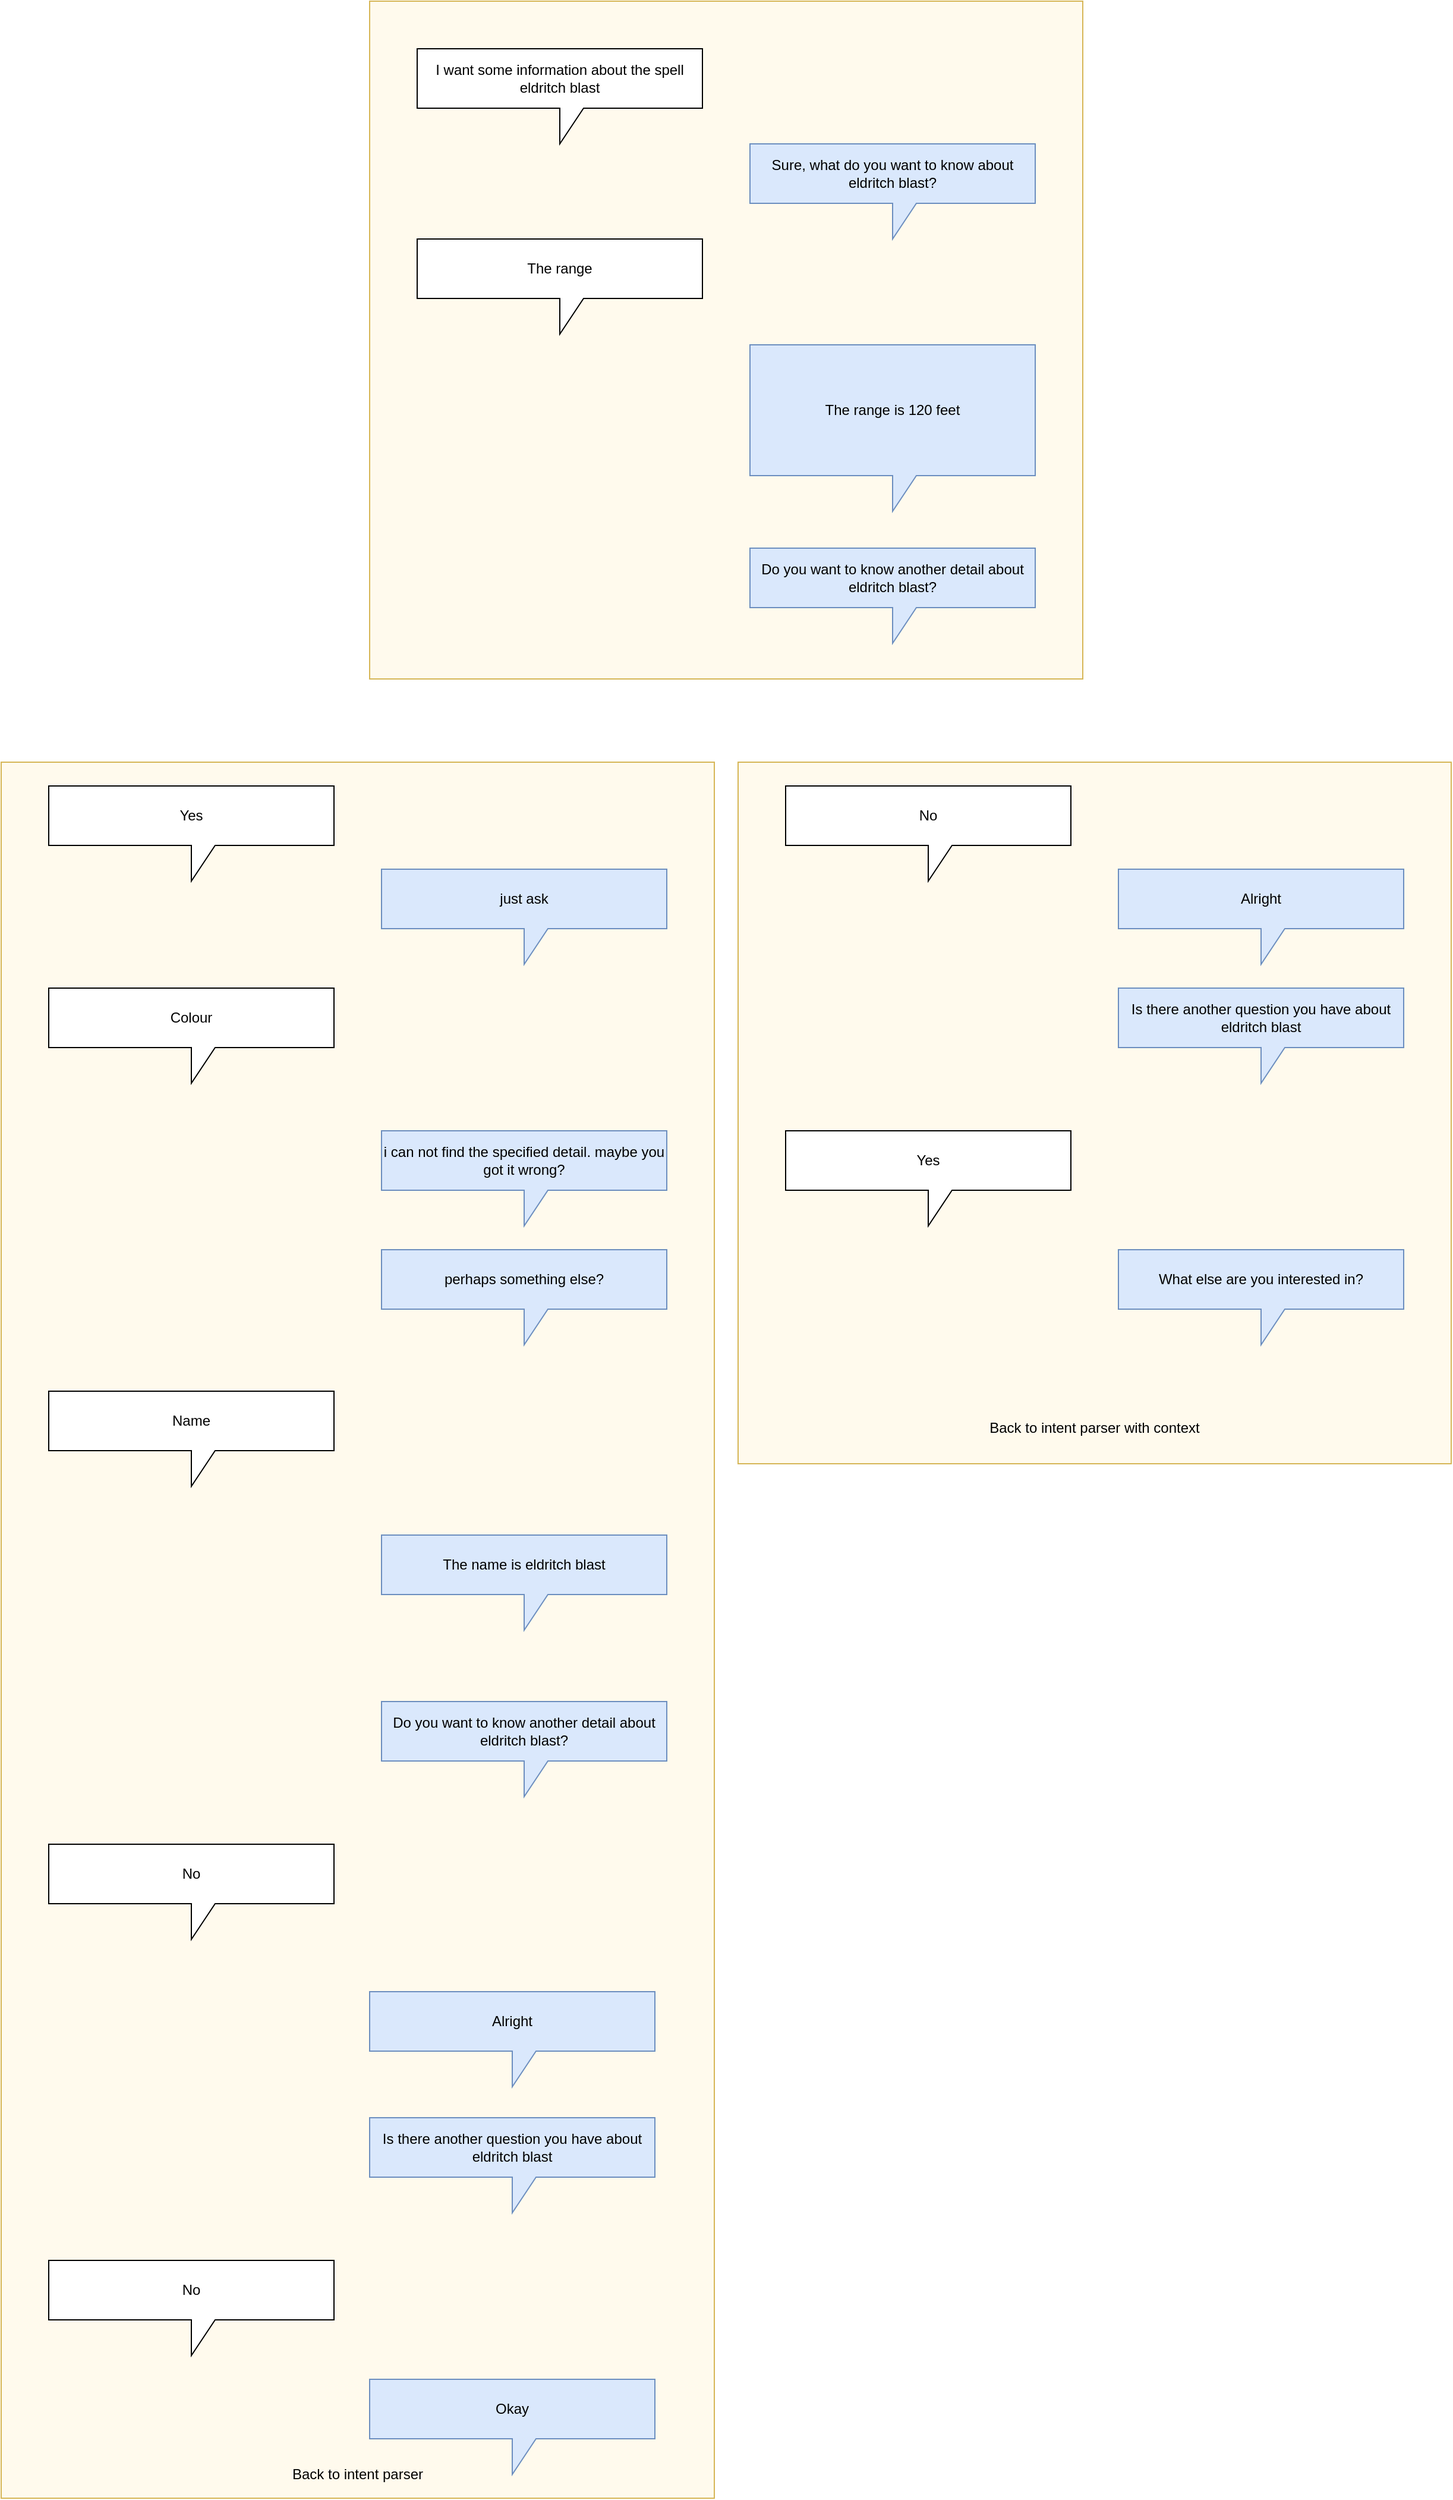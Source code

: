 <mxfile version="15.4.0" type="device"><diagram id="vk22KY5C_7zRgjgED7qc" name="Seite-1"><mxGraphModel dx="-1277" dy="1174" grid="1" gridSize="10" guides="1" tooltips="1" connect="1" arrows="1" fold="1" page="1" pageScale="1" pageWidth="827" pageHeight="1169" math="0" shadow="0"><root><mxCell id="0"/><mxCell id="1" parent="0"/><mxCell id="KMbPiETiyI4mGgItq7Qp-1" value="" style="rounded=0;whiteSpace=wrap;html=1;strokeColor=#d6b656;fillColor=#FFFAED;" parent="1" vertex="1"><mxGeometry x="4110" y="640" width="600" height="590" as="geometry"/></mxCell><mxCell id="KMbPiETiyI4mGgItq7Qp-5" value="Back to intent parser with context" style="text;html=1;strokeColor=none;fillColor=none;align=center;verticalAlign=middle;whiteSpace=wrap;rounded=0;" parent="1" vertex="1"><mxGeometry x="4310" y="1190" width="200" height="20" as="geometry"/></mxCell><mxCell id="KMbPiETiyI4mGgItq7Qp-9" value="No" style="shape=callout;whiteSpace=wrap;html=1;perimeter=calloutPerimeter;" parent="1" vertex="1"><mxGeometry x="4150" y="660" width="240" height="80" as="geometry"/></mxCell><mxCell id="KMbPiETiyI4mGgItq7Qp-10" value="Alright" style="shape=callout;whiteSpace=wrap;html=1;perimeter=calloutPerimeter;fillColor=#dae8fc;strokeColor=#6c8ebf;" parent="1" vertex="1"><mxGeometry x="4430" y="730" width="240" height="80" as="geometry"/></mxCell><mxCell id="_5GNADCkR2K4fu5lz9_p-1" value="" style="rounded=0;whiteSpace=wrap;html=1;strokeColor=#d6b656;fillColor=#FFFAED;" parent="1" vertex="1"><mxGeometry x="3800" width="600" height="570" as="geometry"/></mxCell><mxCell id="_5GNADCkR2K4fu5lz9_p-2" value="I want some information about the spell eldritch blast" style="shape=callout;whiteSpace=wrap;html=1;perimeter=calloutPerimeter;" parent="1" vertex="1"><mxGeometry x="3840" y="40" width="240" height="80" as="geometry"/></mxCell><mxCell id="_5GNADCkR2K4fu5lz9_p-3" value="&lt;span&gt;The range is 120 feet&lt;br&gt;&lt;/span&gt;" style="shape=callout;whiteSpace=wrap;html=1;perimeter=calloutPerimeter;fillColor=#dae8fc;strokeColor=#6c8ebf;" parent="1" vertex="1"><mxGeometry x="4120" y="289" width="240" height="140" as="geometry"/></mxCell><mxCell id="_5GNADCkR2K4fu5lz9_p-4" value="Do you want to know another detail about eldritch blast?" style="shape=callout;whiteSpace=wrap;html=1;perimeter=calloutPerimeter;fillColor=#dae8fc;strokeColor=#6c8ebf;" parent="1" vertex="1"><mxGeometry x="4120" y="460" width="240" height="80" as="geometry"/></mxCell><mxCell id="_5GNADCkR2K4fu5lz9_p-6" value="Sure, what do you want to know about eldritch blast?" style="shape=callout;whiteSpace=wrap;html=1;perimeter=calloutPerimeter;fillColor=#dae8fc;strokeColor=#6c8ebf;" parent="1" vertex="1"><mxGeometry x="4120" y="120" width="240" height="80" as="geometry"/></mxCell><mxCell id="_5GNADCkR2K4fu5lz9_p-7" value="The range" style="shape=callout;whiteSpace=wrap;html=1;perimeter=calloutPerimeter;" parent="1" vertex="1"><mxGeometry x="3840" y="200" width="240" height="80" as="geometry"/></mxCell><mxCell id="_5GNADCkR2K4fu5lz9_p-10" value="" style="rounded=0;whiteSpace=wrap;html=1;strokeColor=#d6b656;fillColor=#FFFAED;" parent="1" vertex="1"><mxGeometry x="3490" y="640" width="600" height="1460" as="geometry"/></mxCell><mxCell id="_5GNADCkR2K4fu5lz9_p-11" value="Back to intent parser" style="text;html=1;strokeColor=none;fillColor=none;align=center;verticalAlign=middle;whiteSpace=wrap;rounded=0;" parent="1" vertex="1"><mxGeometry x="3690" y="2070" width="200" height="20" as="geometry"/></mxCell><mxCell id="_5GNADCkR2K4fu5lz9_p-12" value="Yes" style="shape=callout;whiteSpace=wrap;html=1;perimeter=calloutPerimeter;" parent="1" vertex="1"><mxGeometry x="3530" y="660" width="240" height="80" as="geometry"/></mxCell><mxCell id="_5GNADCkR2K4fu5lz9_p-13" value="just ask" style="shape=callout;whiteSpace=wrap;html=1;perimeter=calloutPerimeter;fillColor=#dae8fc;strokeColor=#6c8ebf;" parent="1" vertex="1"><mxGeometry x="3810" y="730" width="240" height="80" as="geometry"/></mxCell><mxCell id="d01Hd_XCPX5wxeqwIWyg-2" value="&lt;div&gt;Is there another question you have about eldritch blast&lt;/div&gt;" style="shape=callout;whiteSpace=wrap;html=1;perimeter=calloutPerimeter;fillColor=#dae8fc;strokeColor=#6c8ebf;" parent="1" vertex="1"><mxGeometry x="4430" y="830" width="240" height="80" as="geometry"/></mxCell><mxCell id="d01Hd_XCPX5wxeqwIWyg-3" value="Yes" style="shape=callout;whiteSpace=wrap;html=1;perimeter=calloutPerimeter;" parent="1" vertex="1"><mxGeometry x="4150" y="950" width="240" height="80" as="geometry"/></mxCell><mxCell id="d01Hd_XCPX5wxeqwIWyg-4" value="&lt;div&gt;What else are you interested in?&lt;/div&gt;" style="shape=callout;whiteSpace=wrap;html=1;perimeter=calloutPerimeter;fillColor=#dae8fc;strokeColor=#6c8ebf;" parent="1" vertex="1"><mxGeometry x="4430" y="1050" width="240" height="80" as="geometry"/></mxCell><mxCell id="d01Hd_XCPX5wxeqwIWyg-5" value="Colour" style="shape=callout;whiteSpace=wrap;html=1;perimeter=calloutPerimeter;" parent="1" vertex="1"><mxGeometry x="3530" y="830" width="240" height="80" as="geometry"/></mxCell><mxCell id="d01Hd_XCPX5wxeqwIWyg-6" value="i can not find the specified detail. maybe you got it wrong?" style="shape=callout;whiteSpace=wrap;html=1;perimeter=calloutPerimeter;fillColor=#dae8fc;strokeColor=#6c8ebf;" parent="1" vertex="1"><mxGeometry x="3810" y="950" width="240" height="80" as="geometry"/></mxCell><mxCell id="d01Hd_XCPX5wxeqwIWyg-7" value="perhaps something else?" style="shape=callout;whiteSpace=wrap;html=1;perimeter=calloutPerimeter;fillColor=#dae8fc;strokeColor=#6c8ebf;" parent="1" vertex="1"><mxGeometry x="3810" y="1050" width="240" height="80" as="geometry"/></mxCell><mxCell id="1YFvirFxUxBpSOB4BvY8-1" value="Name" style="shape=callout;whiteSpace=wrap;html=1;perimeter=calloutPerimeter;" vertex="1" parent="1"><mxGeometry x="3530" y="1169" width="240" height="80" as="geometry"/></mxCell><mxCell id="1YFvirFxUxBpSOB4BvY8-2" value="The name is eldritch blast" style="shape=callout;whiteSpace=wrap;html=1;perimeter=calloutPerimeter;fillColor=#dae8fc;strokeColor=#6c8ebf;" vertex="1" parent="1"><mxGeometry x="3810" y="1290" width="240" height="80" as="geometry"/></mxCell><mxCell id="1YFvirFxUxBpSOB4BvY8-3" value="Do you want to know another detail about eldritch blast?" style="shape=callout;whiteSpace=wrap;html=1;perimeter=calloutPerimeter;fillColor=#dae8fc;strokeColor=#6c8ebf;" vertex="1" parent="1"><mxGeometry x="3810" y="1430" width="240" height="80" as="geometry"/></mxCell><mxCell id="1YFvirFxUxBpSOB4BvY8-4" value="No" style="shape=callout;whiteSpace=wrap;html=1;perimeter=calloutPerimeter;" vertex="1" parent="1"><mxGeometry x="3530" y="1550" width="240" height="80" as="geometry"/></mxCell><mxCell id="1YFvirFxUxBpSOB4BvY8-5" value="Alright" style="shape=callout;whiteSpace=wrap;html=1;perimeter=calloutPerimeter;fillColor=#dae8fc;strokeColor=#6c8ebf;" vertex="1" parent="1"><mxGeometry x="3800" y="1674" width="240" height="80" as="geometry"/></mxCell><mxCell id="1YFvirFxUxBpSOB4BvY8-6" value="&lt;div&gt;Is there another question you have about eldritch blast&lt;/div&gt;" style="shape=callout;whiteSpace=wrap;html=1;perimeter=calloutPerimeter;fillColor=#dae8fc;strokeColor=#6c8ebf;" vertex="1" parent="1"><mxGeometry x="3800" y="1780" width="240" height="80" as="geometry"/></mxCell><mxCell id="1YFvirFxUxBpSOB4BvY8-7" value="No" style="shape=callout;whiteSpace=wrap;html=1;perimeter=calloutPerimeter;" vertex="1" parent="1"><mxGeometry x="3530" y="1900" width="240" height="80" as="geometry"/></mxCell><mxCell id="1YFvirFxUxBpSOB4BvY8-8" value="Okay" style="shape=callout;whiteSpace=wrap;html=1;perimeter=calloutPerimeter;fillColor=#dae8fc;strokeColor=#6c8ebf;" vertex="1" parent="1"><mxGeometry x="3800" y="2000" width="240" height="80" as="geometry"/></mxCell></root></mxGraphModel></diagram></mxfile>